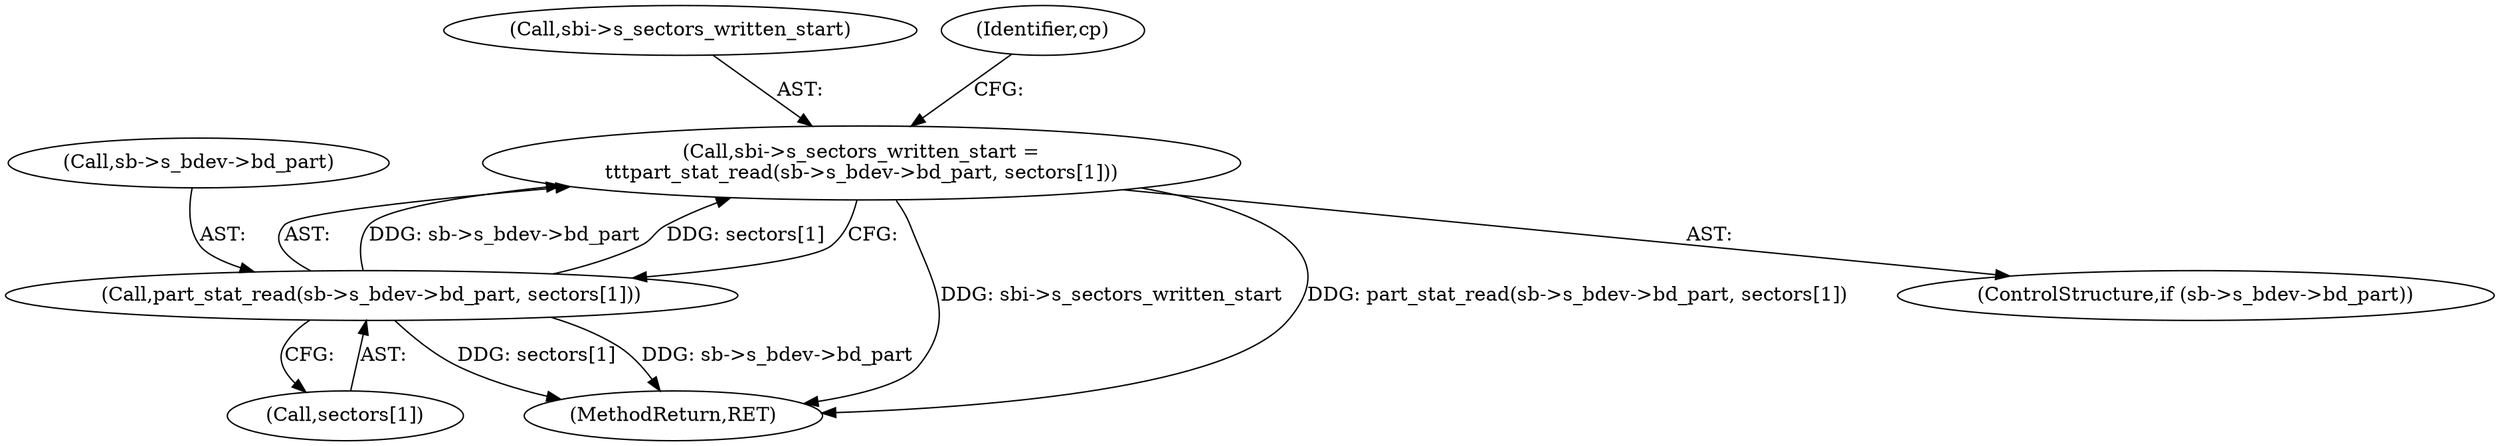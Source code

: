 digraph "0_linux_0449641130f5652b344ef6fa39fa019d7e94660a@API" {
"1000238" [label="(Call,sbi->s_sectors_written_start =\n\t\t\tpart_stat_read(sb->s_bdev->bd_part, sectors[1]))"];
"1000242" [label="(Call,part_stat_read(sb->s_bdev->bd_part, sectors[1]))"];
"1002227" [label="(MethodReturn,RET)"];
"1000239" [label="(Call,sbi->s_sectors_written_start)"];
"1000232" [label="(ControlStructure,if (sb->s_bdev->bd_part))"];
"1000243" [label="(Call,sb->s_bdev->bd_part)"];
"1000253" [label="(Identifier,cp)"];
"1000248" [label="(Call,sectors[1])"];
"1000242" [label="(Call,part_stat_read(sb->s_bdev->bd_part, sectors[1]))"];
"1000238" [label="(Call,sbi->s_sectors_written_start =\n\t\t\tpart_stat_read(sb->s_bdev->bd_part, sectors[1]))"];
"1000238" -> "1000232"  [label="AST: "];
"1000238" -> "1000242"  [label="CFG: "];
"1000239" -> "1000238"  [label="AST: "];
"1000242" -> "1000238"  [label="AST: "];
"1000253" -> "1000238"  [label="CFG: "];
"1000238" -> "1002227"  [label="DDG: sbi->s_sectors_written_start"];
"1000238" -> "1002227"  [label="DDG: part_stat_read(sb->s_bdev->bd_part, sectors[1])"];
"1000242" -> "1000238"  [label="DDG: sb->s_bdev->bd_part"];
"1000242" -> "1000238"  [label="DDG: sectors[1]"];
"1000242" -> "1000248"  [label="CFG: "];
"1000243" -> "1000242"  [label="AST: "];
"1000248" -> "1000242"  [label="AST: "];
"1000242" -> "1002227"  [label="DDG: sectors[1]"];
"1000242" -> "1002227"  [label="DDG: sb->s_bdev->bd_part"];
}
